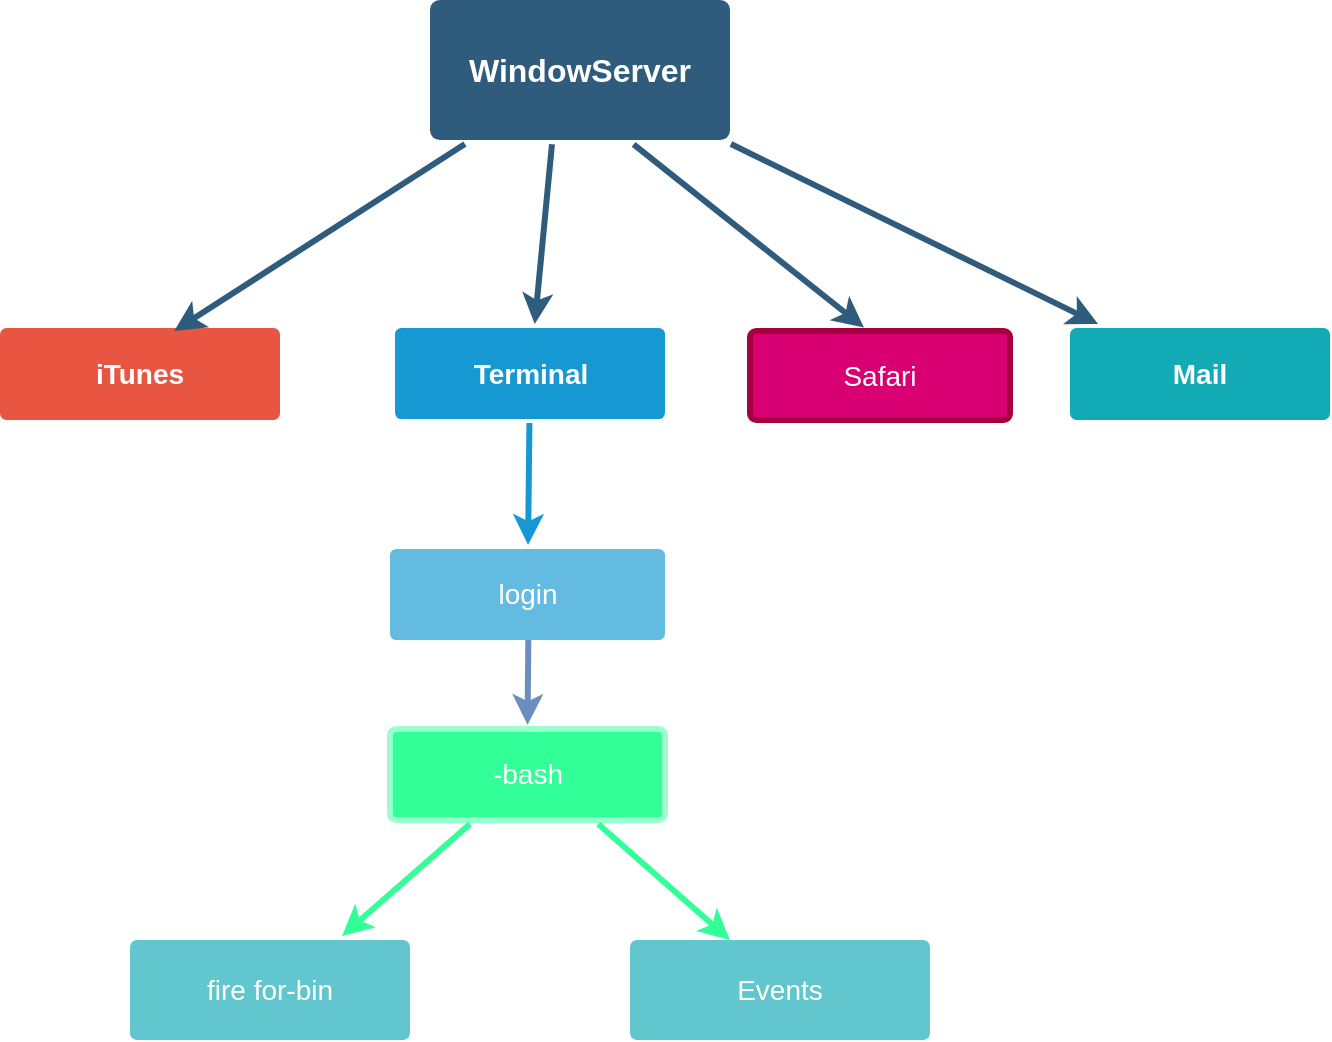 <mxfile version="15.6.8" type="github">
  <diagram id="6a731a19-8d31-9384-78a2-239565b7b9f0" name="Page-1">
    <mxGraphModel dx="920" dy="551" grid="1" gridSize="10" guides="1" tooltips="1" connect="1" arrows="1" fold="1" page="1" pageScale="1" pageWidth="1169" pageHeight="827" background="none" math="0" shadow="0">
      <root>
        <mxCell id="0" />
        <mxCell id="1" parent="0" />
        <mxCell id="1746" value="" style="edgeStyle=none;rounded=0;jumpStyle=none;html=1;shadow=0;labelBackgroundColor=none;startArrow=none;startFill=0;endArrow=classic;endFill=1;jettySize=auto;orthogonalLoop=1;strokeColor=#2F5B7C;strokeWidth=3;fontFamily=Helvetica;fontSize=16;fontColor=#23445D;spacing=5;" parent="1" source="1749" target="1771" edge="1">
          <mxGeometry relative="1" as="geometry" />
        </mxCell>
        <mxCell id="1747" value="" style="edgeStyle=none;rounded=0;jumpStyle=none;html=1;shadow=0;labelBackgroundColor=none;startArrow=none;startFill=0;endArrow=classic;endFill=1;jettySize=auto;orthogonalLoop=1;strokeColor=#2F5B7C;strokeWidth=3;fontFamily=Helvetica;fontSize=16;fontColor=#23445D;spacing=5;exitX=0.409;exitY=1.002;exitDx=0;exitDy=0;exitPerimeter=0;" parent="1" source="1749" target="1760" edge="1">
          <mxGeometry relative="1" as="geometry" />
        </mxCell>
        <mxCell id="1749" value="WindowServer" style="rounded=1;whiteSpace=wrap;html=1;shadow=0;labelBackgroundColor=none;strokeColor=none;strokeWidth=3;fillColor=#2F5B7C;fontFamily=Helvetica;fontSize=16;fontColor=#FFFFFF;align=center;fontStyle=1;spacing=5;arcSize=7;perimeterSpacing=2;" parent="1" vertex="1">
          <mxGeometry x="520" y="220" width="150" height="70" as="geometry" />
        </mxCell>
        <mxCell id="1752" value="" style="edgeStyle=none;rounded=1;jumpStyle=none;html=1;shadow=0;labelBackgroundColor=none;startArrow=none;startFill=0;jettySize=auto;orthogonalLoop=1;strokeColor=#6c8ebf;strokeWidth=3;fontFamily=Helvetica;fontSize=14;fontColor=#FFFFFF;spacing=5;fontStyle=1;fillColor=#dae8fc;entryX=0.5;entryY=0;entryDx=0;entryDy=0;" parent="1" target="1754" edge="1">
          <mxGeometry relative="1" as="geometry">
            <mxPoint x="569.41" y="514.5" as="sourcePoint" />
            <mxPoint x="569.41" y="584.5" as="targetPoint" />
          </mxGeometry>
        </mxCell>
        <mxCell id="1753" value="iTunes" style="rounded=1;whiteSpace=wrap;html=1;shadow=0;labelBackgroundColor=none;strokeColor=none;strokeWidth=3;fillColor=#e85642;fontFamily=Helvetica;fontSize=14;fontColor=#FFFFFF;align=center;spacing=5;fontStyle=1;arcSize=7;perimeterSpacing=2;" parent="1" vertex="1">
          <mxGeometry x="305" y="384" width="140" height="46" as="geometry" />
        </mxCell>
        <mxCell id="1754" value="-bash" style="rounded=1;html=1;shadow=0;labelBackgroundColor=none;strokeColor=#99FFCC;strokeWidth=3;fillColor=#33FF99;fontFamily=Helvetica;fontSize=14;align=center;spacing=5;fontStyle=0;arcSize=7;perimeterSpacing=2;fontColor=#FFFFFF;whiteSpace=wrap;" parent="1" vertex="1">
          <mxGeometry x="500" y="584.5" width="137.5" height="45.5" as="geometry" />
        </mxCell>
        <mxCell id="1758" value="" style="edgeStyle=none;rounded=0;jumpStyle=none;html=1;shadow=0;labelBackgroundColor=none;startArrow=none;startFill=0;endArrow=classic;endFill=1;jettySize=auto;orthogonalLoop=1;strokeColor=#1699D3;strokeWidth=3;fontFamily=Helvetica;fontSize=14;fontColor=#FFFFFF;spacing=5;" parent="1" source="1760" target="1762" edge="1">
          <mxGeometry relative="1" as="geometry" />
        </mxCell>
        <mxCell id="1760" value="Terminal" style="rounded=1;whiteSpace=wrap;html=1;shadow=0;labelBackgroundColor=none;strokeColor=none;strokeWidth=3;fillColor=#1699d3;fontFamily=Helvetica;fontSize=14;fontColor=#FFFFFF;align=center;spacing=5;fontStyle=1;arcSize=7;perimeterSpacing=2;" parent="1" vertex="1">
          <mxGeometry x="502.5" y="384" width="135" height="45.5" as="geometry" />
        </mxCell>
        <mxCell id="1762" value="login" style="rounded=1;whiteSpace=wrap;html=1;shadow=0;labelBackgroundColor=none;strokeColor=none;strokeWidth=3;fillColor=#64bbe2;fontFamily=Helvetica;fontSize=14;fontColor=#FFFFFF;align=center;spacing=5;arcSize=7;perimeterSpacing=2;" parent="1" vertex="1">
          <mxGeometry x="500" y="494.5" width="137.5" height="45.5" as="geometry" />
        </mxCell>
        <mxCell id="1771" value="Mail" style="rounded=1;whiteSpace=wrap;html=1;shadow=0;labelBackgroundColor=none;strokeColor=none;strokeWidth=3;fillColor=#12aab5;fontFamily=Helvetica;fontSize=14;fontColor=#FFFFFF;align=center;spacing=5;fontStyle=1;arcSize=7;perimeterSpacing=2;" parent="1" vertex="1">
          <mxGeometry x="840" y="384" width="130" height="46" as="geometry" />
        </mxCell>
        <mxCell id="1772" value="Events" style="rounded=1;whiteSpace=wrap;html=1;shadow=0;labelBackgroundColor=none;strokeColor=none;strokeWidth=3;fillColor=#61c6ce;fontFamily=Helvetica;fontSize=14;fontColor=#FFFFFF;align=center;spacing=5;fontStyle=0;arcSize=7;perimeterSpacing=2;" parent="1" vertex="1">
          <mxGeometry x="620" y="690" width="150" height="50" as="geometry" />
        </mxCell>
        <mxCell id="1773" value="" style="edgeStyle=none;rounded=1;jumpStyle=none;html=1;shadow=0;labelBackgroundColor=none;startArrow=none;startFill=0;jettySize=auto;orthogonalLoop=1;strokeColor=#33FF99;strokeWidth=3;fontFamily=Helvetica;fontSize=14;fontColor=#FFFFFF;spacing=5;fontStyle=1;fillColor=#b0e3e6;exitX=0.75;exitY=1;exitDx=0;exitDy=0;" parent="1" source="1754" edge="1">
          <mxGeometry relative="1" as="geometry">
            <mxPoint x="670" y="690" as="targetPoint" />
          </mxGeometry>
        </mxCell>
        <mxCell id="1776" value="Safari" style="rounded=1;whiteSpace=wrap;html=1;shadow=0;labelBackgroundColor=none;strokeColor=#A50040;strokeWidth=3;fillColor=#d80073;fontFamily=Helvetica;fontSize=14;align=center;spacing=5;fontStyle=0;arcSize=7;perimeterSpacing=2;fontColor=#ffffff;" parent="1" vertex="1">
          <mxGeometry x="680" y="385.5" width="130" height="44.5" as="geometry" />
        </mxCell>
        <mxCell id="1URvpIzLuJa3iMRhA8x4-1781" value="" style="edgeStyle=none;rounded=0;jumpStyle=none;html=1;shadow=0;labelBackgroundColor=none;startArrow=none;startFill=0;endArrow=classic;endFill=1;jettySize=auto;orthogonalLoop=1;strokeColor=#2F5B7C;strokeWidth=3;fontFamily=Helvetica;fontSize=16;fontColor=#23445D;spacing=5;exitX=0.674;exitY=1.002;exitDx=0;exitDy=0;entryX=0.44;entryY=0.006;entryDx=0;entryDy=0;entryPerimeter=0;exitPerimeter=0;" edge="1" parent="1" source="1749" target="1776">
          <mxGeometry relative="1" as="geometry">
            <mxPoint x="630" y="470" as="sourcePoint" />
            <mxPoint x="700" y="400" as="targetPoint" />
          </mxGeometry>
        </mxCell>
        <mxCell id="1URvpIzLuJa3iMRhA8x4-1782" value="" style="edgeStyle=none;rounded=0;jumpStyle=none;html=1;shadow=0;labelBackgroundColor=none;startArrow=none;startFill=0;endArrow=classic;endFill=1;jettySize=auto;orthogonalLoop=1;strokeColor=#2F5B7C;strokeWidth=3;fontFamily=Helvetica;fontSize=16;fontColor=#23445D;spacing=5;entryX=0.619;entryY=0.069;entryDx=0;entryDy=0;entryPerimeter=0;" edge="1" parent="1" source="1749" target="1753">
          <mxGeometry relative="1" as="geometry">
            <mxPoint x="550" y="292" as="sourcePoint" />
            <mxPoint x="430" y="382" as="targetPoint" />
            <Array as="points" />
          </mxGeometry>
        </mxCell>
        <mxCell id="1URvpIzLuJa3iMRhA8x4-1784" value="fire for-bin" style="rounded=1;whiteSpace=wrap;html=1;shadow=0;labelBackgroundColor=none;strokeColor=none;strokeWidth=3;fillColor=#61c6ce;fontFamily=Helvetica;fontSize=14;fontColor=#FFFFFF;align=center;spacing=5;fontStyle=0;arcSize=7;perimeterSpacing=2;" vertex="1" parent="1">
          <mxGeometry x="370" y="690" width="140" height="50" as="geometry" />
        </mxCell>
        <mxCell id="1URvpIzLuJa3iMRhA8x4-1785" value="" style="edgeStyle=none;rounded=1;jumpStyle=none;html=1;shadow=0;labelBackgroundColor=none;startArrow=none;startFill=0;jettySize=auto;orthogonalLoop=1;strokeColor=#33FF99;strokeWidth=3;fontFamily=Helvetica;fontSize=14;fontColor=#FFFFFF;spacing=5;fontStyle=1;fillColor=#b0e3e6;entryX=0.75;entryY=0;entryDx=0;entryDy=0;" edge="1" parent="1" target="1URvpIzLuJa3iMRhA8x4-1784">
          <mxGeometry relative="1" as="geometry">
            <mxPoint x="540" y="632" as="sourcePoint" />
            <mxPoint x="670" y="690" as="targetPoint" />
          </mxGeometry>
        </mxCell>
      </root>
    </mxGraphModel>
  </diagram>
</mxfile>
